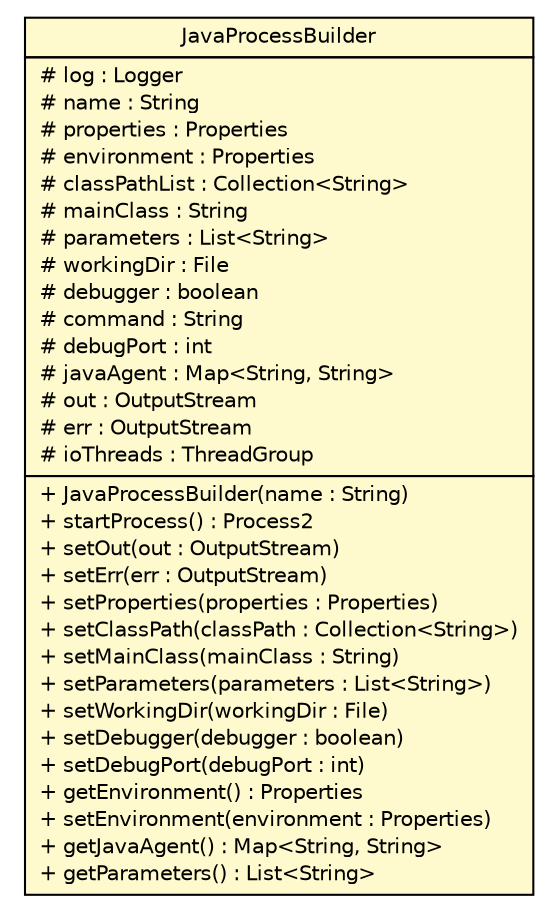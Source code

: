 #!/usr/local/bin/dot
#
# Class diagram 
# Generated by UMLGraph version R5_6 (http://www.umlgraph.org/)
#

digraph G {
	edge [fontname="Helvetica",fontsize=10,labelfontname="Helvetica",labelfontsize=10];
	node [fontname="Helvetica",fontsize=10,shape=plaintext];
	nodesep=0.25;
	ranksep=0.5;
	// sorcer.launcher.JavaProcessBuilder
	c256465 [label=<<table title="sorcer.launcher.JavaProcessBuilder" border="0" cellborder="1" cellspacing="0" cellpadding="2" port="p" bgcolor="lemonChiffon" href="./JavaProcessBuilder.html">
		<tr><td><table border="0" cellspacing="0" cellpadding="1">
<tr><td align="center" balign="center"> JavaProcessBuilder </td></tr>
		</table></td></tr>
		<tr><td><table border="0" cellspacing="0" cellpadding="1">
<tr><td align="left" balign="left"> # log : Logger </td></tr>
<tr><td align="left" balign="left"> # name : String </td></tr>
<tr><td align="left" balign="left"> # properties : Properties </td></tr>
<tr><td align="left" balign="left"> # environment : Properties </td></tr>
<tr><td align="left" balign="left"> # classPathList : Collection&lt;String&gt; </td></tr>
<tr><td align="left" balign="left"> # mainClass : String </td></tr>
<tr><td align="left" balign="left"> # parameters : List&lt;String&gt; </td></tr>
<tr><td align="left" balign="left"> # workingDir : File </td></tr>
<tr><td align="left" balign="left"> # debugger : boolean </td></tr>
<tr><td align="left" balign="left"> # command : String </td></tr>
<tr><td align="left" balign="left"> # debugPort : int </td></tr>
<tr><td align="left" balign="left"> # javaAgent : Map&lt;String, String&gt; </td></tr>
<tr><td align="left" balign="left"> # out : OutputStream </td></tr>
<tr><td align="left" balign="left"> # err : OutputStream </td></tr>
<tr><td align="left" balign="left"> # ioThreads : ThreadGroup </td></tr>
		</table></td></tr>
		<tr><td><table border="0" cellspacing="0" cellpadding="1">
<tr><td align="left" balign="left"> + JavaProcessBuilder(name : String) </td></tr>
<tr><td align="left" balign="left"> + startProcess() : Process2 </td></tr>
<tr><td align="left" balign="left"> + setOut(out : OutputStream) </td></tr>
<tr><td align="left" balign="left"> + setErr(err : OutputStream) </td></tr>
<tr><td align="left" balign="left"> + setProperties(properties : Properties) </td></tr>
<tr><td align="left" balign="left"> + setClassPath(classPath : Collection&lt;String&gt;) </td></tr>
<tr><td align="left" balign="left"> + setMainClass(mainClass : String) </td></tr>
<tr><td align="left" balign="left"> + setParameters(parameters : List&lt;String&gt;) </td></tr>
<tr><td align="left" balign="left"> + setWorkingDir(workingDir : File) </td></tr>
<tr><td align="left" balign="left"> + setDebugger(debugger : boolean) </td></tr>
<tr><td align="left" balign="left"> + setDebugPort(debugPort : int) </td></tr>
<tr><td align="left" balign="left"> + getEnvironment() : Properties </td></tr>
<tr><td align="left" balign="left"> + setEnvironment(environment : Properties) </td></tr>
<tr><td align="left" balign="left"> + getJavaAgent() : Map&lt;String, String&gt; </td></tr>
<tr><td align="left" balign="left"> + getParameters() : List&lt;String&gt; </td></tr>
		</table></td></tr>
		</table>>, URL="./JavaProcessBuilder.html", fontname="Helvetica", fontcolor="black", fontsize=10.0];
}

